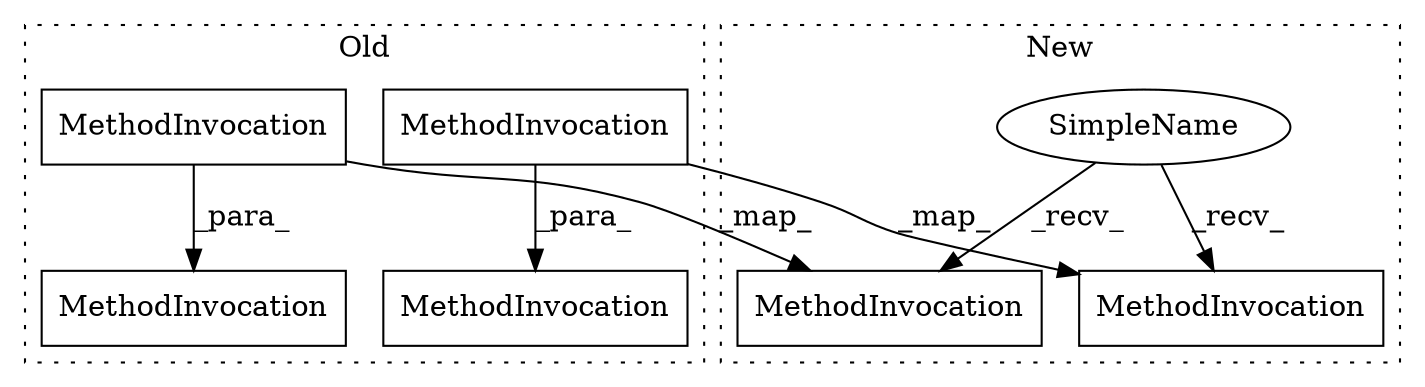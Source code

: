 digraph G {
subgraph cluster0 {
1 [label="MethodInvocation" a="32" s="5133" l="10" shape="box"];
3 [label="MethodInvocation" a="32" s="5076,5103" l="13,1" shape="box"];
5 [label="MethodInvocation" a="32" s="5095" l="8" shape="box"];
6 [label="MethodInvocation" a="32" s="5114,5143" l="13,1" shape="box"];
label = "Old";
style="dotted";
}
subgraph cluster1 {
2 [label="MethodInvocation" a="32" s="5566" l="8" shape="box"];
4 [label="MethodInvocation" a="32" s="5598" l="10" shape="box"];
7 [label="SimpleName" a="42" s="5521" l="5" shape="ellipse"];
label = "New";
style="dotted";
}
1 -> 4 [label="_map_"];
1 -> 6 [label="_para_"];
5 -> 2 [label="_map_"];
5 -> 3 [label="_para_"];
7 -> 4 [label="_recv_"];
7 -> 2 [label="_recv_"];
}